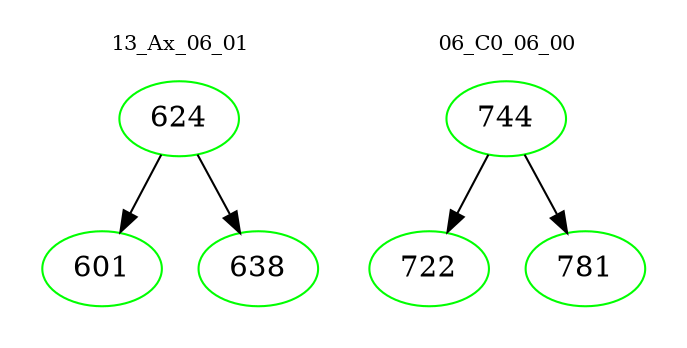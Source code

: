 digraph{
subgraph cluster_0 {
color = white
label = "13_Ax_06_01";
fontsize=10;
T0_624 [label="624", color="green"]
T0_624 -> T0_601 [color="black"]
T0_601 [label="601", color="green"]
T0_624 -> T0_638 [color="black"]
T0_638 [label="638", color="green"]
}
subgraph cluster_1 {
color = white
label = "06_C0_06_00";
fontsize=10;
T1_744 [label="744", color="green"]
T1_744 -> T1_722 [color="black"]
T1_722 [label="722", color="green"]
T1_744 -> T1_781 [color="black"]
T1_781 [label="781", color="green"]
}
}
